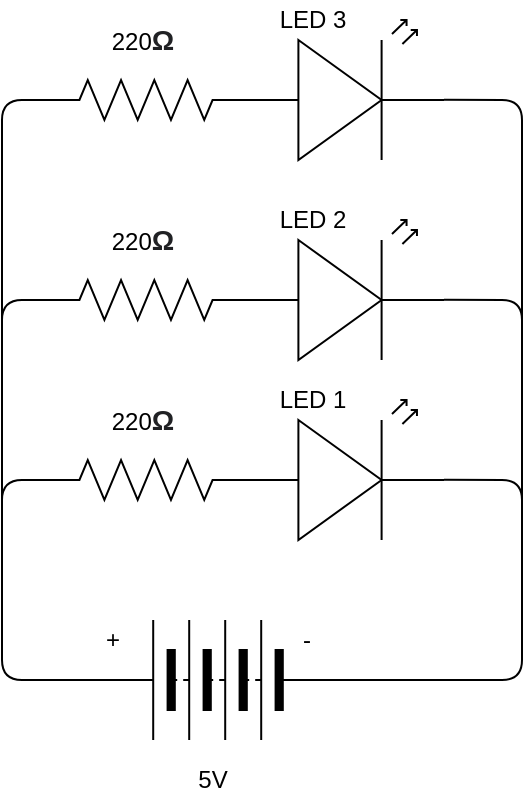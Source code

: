 <mxfile><diagram id="XiUiGRN57MyWtewHmAQN" name="Page-1"><mxGraphModel dx="594" dy="561" grid="1" gridSize="10" guides="1" tooltips="1" connect="1" arrows="1" fold="1" page="1" pageScale="1" pageWidth="827" pageHeight="1169" math="0" shadow="0"><root><mxCell id="0"/><mxCell id="1" parent="0"/><mxCell id="2" value="" style="verticalLabelPosition=bottom;shadow=0;dashed=0;align=center;html=1;verticalAlign=top;shape=mxgraph.electrical.opto_electronics.led_2;pointerEvents=1;rotation=0;" parent="1" vertex="1"><mxGeometry x="337" y="290" width="104" height="70" as="geometry"/></mxCell><mxCell id="4" value="" style="pointerEvents=1;verticalLabelPosition=bottom;shadow=0;dashed=0;align=center;html=1;verticalAlign=top;shape=mxgraph.electrical.resistors.resistor_2;rotation=-180;" parent="1" vertex="1"><mxGeometry x="240" y="320" width="104" height="20" as="geometry"/></mxCell><mxCell id="14" style="edgeStyle=none;html=1;exitX=0;exitY=0.5;exitDx=0;exitDy=0;entryX=1;entryY=0.57;entryDx=0;entryDy=0;entryPerimeter=0;endArrow=none;endFill=0;" edge="1" parent="1" source="6" target="2"><mxGeometry relative="1" as="geometry"><mxPoint x="460" y="320" as="targetPoint"/><Array as="points"><mxPoint x="480" y="430"/><mxPoint x="480" y="330"/></Array></mxGeometry></mxCell><mxCell id="15" style="edgeStyle=none;html=1;exitX=1;exitY=0.5;exitDx=0;exitDy=0;entryX=1;entryY=0.5;entryDx=0;entryDy=0;entryPerimeter=0;endArrow=none;endFill=0;" edge="1" parent="1" source="6" target="4"><mxGeometry relative="1" as="geometry"><Array as="points"><mxPoint x="220" y="430"/><mxPoint x="220" y="330"/></Array></mxGeometry></mxCell><mxCell id="6" value="" style="pointerEvents=1;verticalLabelPosition=bottom;shadow=0;dashed=0;align=center;html=1;verticalAlign=top;shape=mxgraph.electrical.miscellaneous.batteryStack;rotation=-180;" parent="1" vertex="1"><mxGeometry x="276" y="400" width="104" height="60" as="geometry"/></mxCell><mxCell id="9" value="-" style="text;html=1;align=center;verticalAlign=middle;resizable=0;points=[];autosize=1;strokeColor=none;fillColor=none;" parent="1" vertex="1"><mxGeometry x="362" y="400" width="20" height="20" as="geometry"/></mxCell><mxCell id="10" value="+" style="text;html=1;align=center;verticalAlign=middle;resizable=0;points=[];autosize=1;strokeColor=none;fillColor=none;" parent="1" vertex="1"><mxGeometry x="265" y="400" width="20" height="20" as="geometry"/></mxCell><mxCell id="11" value="5V" style="text;html=1;align=center;verticalAlign=middle;resizable=0;points=[];autosize=1;strokeColor=none;fillColor=none;rotation=0;" parent="1" vertex="1"><mxGeometry x="310" y="470" width="30" height="20" as="geometry"/></mxCell><mxCell id="12" value="220&lt;b style=&quot;color: rgb(32 , 33 , 36) ; font-family: &amp;#34;arial&amp;#34; , sans-serif ; font-size: 14px ; text-align: left ; background-color: rgb(255 , 255 , 255)&quot;&gt;Ω&lt;/b&gt;" style="text;html=1;align=center;verticalAlign=middle;resizable=0;points=[];autosize=1;strokeColor=none;fillColor=none;rotation=0;" parent="1" vertex="1"><mxGeometry x="265" y="290" width="50" height="20" as="geometry"/></mxCell><mxCell id="13" value="LED 1" style="text;html=1;align=center;verticalAlign=middle;resizable=0;points=[];autosize=1;strokeColor=none;fillColor=none;rotation=0;" parent="1" vertex="1"><mxGeometry x="350" y="280" width="50" height="20" as="geometry"/></mxCell><mxCell id="24" style="edgeStyle=none;html=1;exitX=1;exitY=0.57;exitDx=0;exitDy=0;exitPerimeter=0;endArrow=none;endFill=0;" edge="1" parent="1" source="16"><mxGeometry relative="1" as="geometry"><mxPoint x="480" y="340" as="targetPoint"/><Array as="points"><mxPoint x="480" y="240"/></Array></mxGeometry></mxCell><mxCell id="16" value="" style="verticalLabelPosition=bottom;shadow=0;dashed=0;align=center;html=1;verticalAlign=top;shape=mxgraph.electrical.opto_electronics.led_2;pointerEvents=1;rotation=0;" vertex="1" parent="1"><mxGeometry x="337" y="200" width="104" height="70" as="geometry"/></mxCell><mxCell id="25" style="edgeStyle=none;html=1;exitX=1;exitY=0.5;exitDx=0;exitDy=0;exitPerimeter=0;endArrow=none;endFill=0;" edge="1" parent="1" source="17"><mxGeometry relative="1" as="geometry"><mxPoint x="220" y="340" as="targetPoint"/><Array as="points"><mxPoint x="220" y="240"/></Array></mxGeometry></mxCell><mxCell id="17" value="" style="pointerEvents=1;verticalLabelPosition=bottom;shadow=0;dashed=0;align=center;html=1;verticalAlign=top;shape=mxgraph.electrical.resistors.resistor_2;rotation=-180;" vertex="1" parent="1"><mxGeometry x="240" y="230" width="104" height="20" as="geometry"/></mxCell><mxCell id="18" value="220&lt;b style=&quot;color: rgb(32 , 33 , 36) ; font-family: &amp;#34;arial&amp;#34; , sans-serif ; font-size: 14px ; text-align: left ; background-color: rgb(255 , 255 , 255)&quot;&gt;Ω&lt;/b&gt;" style="text;html=1;align=center;verticalAlign=middle;resizable=0;points=[];autosize=1;strokeColor=none;fillColor=none;rotation=0;" vertex="1" parent="1"><mxGeometry x="265" y="200" width="50" height="20" as="geometry"/></mxCell><mxCell id="19" value="LED 2" style="text;html=1;align=center;verticalAlign=middle;resizable=0;points=[];autosize=1;strokeColor=none;fillColor=none;rotation=0;" vertex="1" parent="1"><mxGeometry x="350" y="190" width="50" height="20" as="geometry"/></mxCell><mxCell id="26" style="edgeStyle=none;html=1;exitX=1;exitY=0.57;exitDx=0;exitDy=0;exitPerimeter=0;endArrow=none;endFill=0;" edge="1" parent="1" source="20"><mxGeometry relative="1" as="geometry"><mxPoint x="480" y="250" as="targetPoint"/><Array as="points"><mxPoint x="480" y="140"/></Array></mxGeometry></mxCell><mxCell id="20" value="" style="verticalLabelPosition=bottom;shadow=0;dashed=0;align=center;html=1;verticalAlign=top;shape=mxgraph.electrical.opto_electronics.led_2;pointerEvents=1;rotation=0;" vertex="1" parent="1"><mxGeometry x="337" y="100" width="104" height="70" as="geometry"/></mxCell><mxCell id="27" style="edgeStyle=none;html=1;exitX=1;exitY=0.5;exitDx=0;exitDy=0;exitPerimeter=0;endArrow=none;endFill=0;" edge="1" parent="1" source="21"><mxGeometry relative="1" as="geometry"><mxPoint x="220" y="250" as="targetPoint"/><Array as="points"><mxPoint x="220" y="140"/></Array></mxGeometry></mxCell><mxCell id="21" value="" style="pointerEvents=1;verticalLabelPosition=bottom;shadow=0;dashed=0;align=center;html=1;verticalAlign=top;shape=mxgraph.electrical.resistors.resistor_2;rotation=-180;" vertex="1" parent="1"><mxGeometry x="240" y="130" width="104" height="20" as="geometry"/></mxCell><mxCell id="22" value="220&lt;b style=&quot;color: rgb(32 , 33 , 36) ; font-family: &amp;#34;arial&amp;#34; , sans-serif ; font-size: 14px ; text-align: left ; background-color: rgb(255 , 255 , 255)&quot;&gt;Ω&lt;/b&gt;" style="text;html=1;align=center;verticalAlign=middle;resizable=0;points=[];autosize=1;strokeColor=none;fillColor=none;rotation=0;" vertex="1" parent="1"><mxGeometry x="265" y="100" width="50" height="20" as="geometry"/></mxCell><mxCell id="23" value="LED 3" style="text;html=1;align=center;verticalAlign=middle;resizable=0;points=[];autosize=1;strokeColor=none;fillColor=none;rotation=0;" vertex="1" parent="1"><mxGeometry x="350" y="90" width="50" height="20" as="geometry"/></mxCell></root></mxGraphModel></diagram></mxfile>